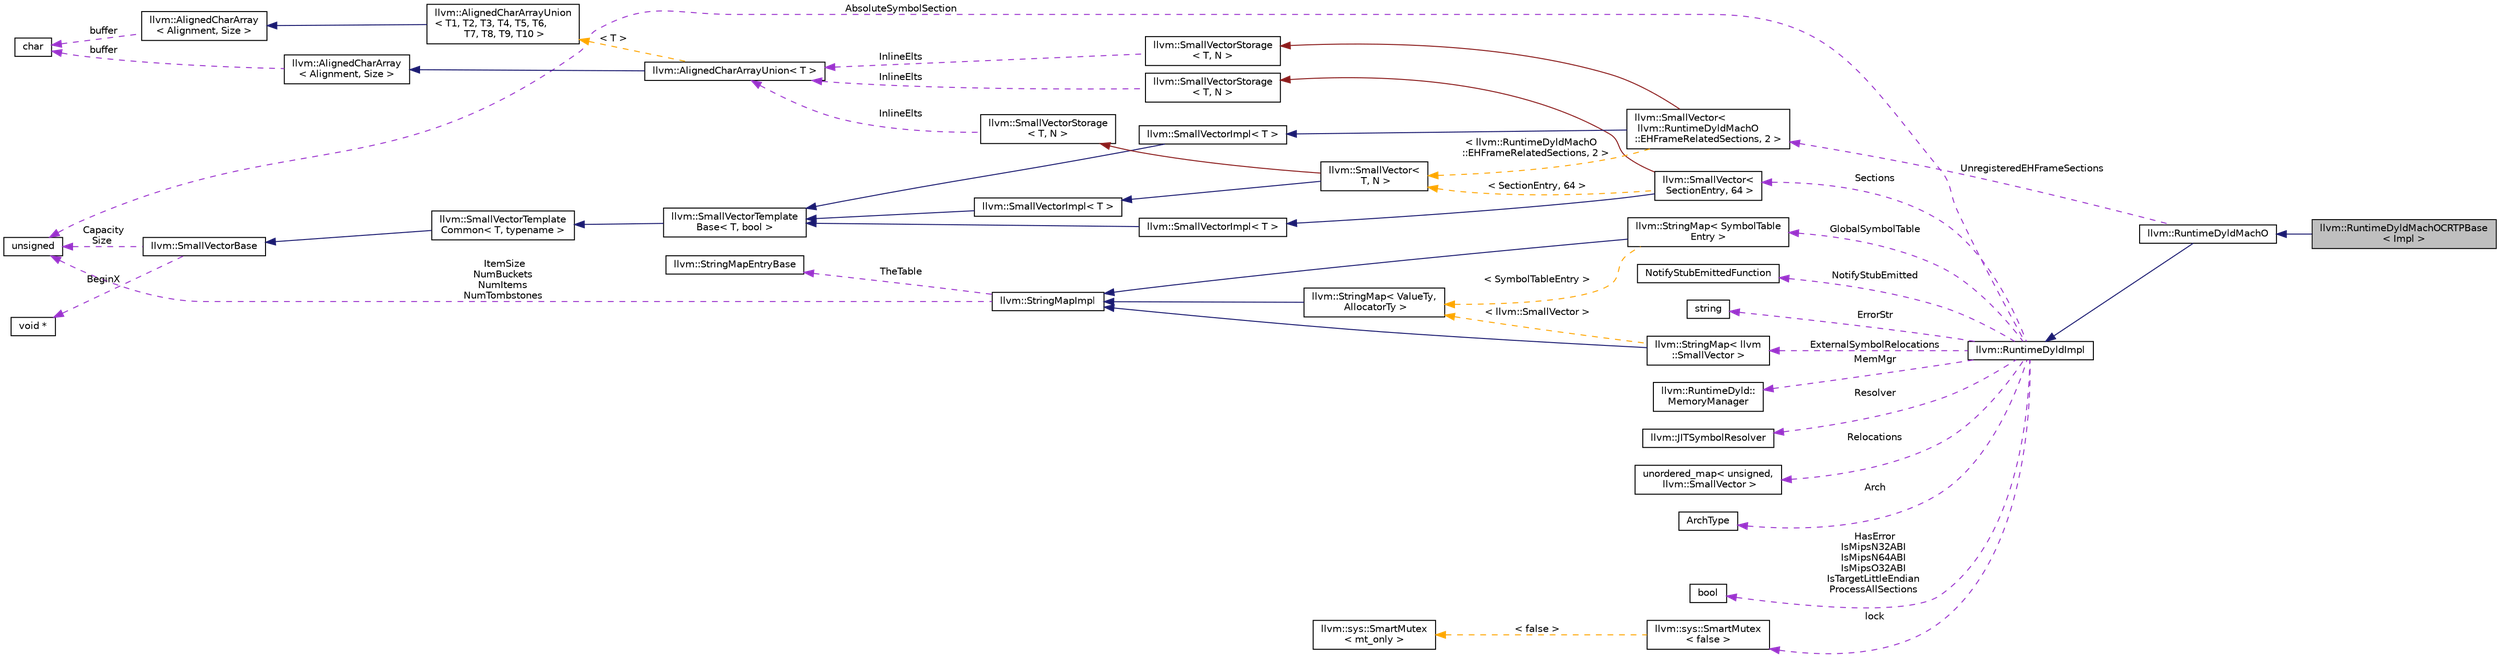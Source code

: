 digraph "llvm::RuntimeDyldMachOCRTPBase&lt; Impl &gt;"
{
 // LATEX_PDF_SIZE
  bgcolor="transparent";
  edge [fontname="Helvetica",fontsize="10",labelfontname="Helvetica",labelfontsize="10"];
  node [fontname="Helvetica",fontsize="10",shape="box"];
  rankdir="LR";
  Node1 [label="llvm::RuntimeDyldMachOCRTPBase\l\< Impl \>",height=0.2,width=0.4,color="black", fillcolor="grey75", style="filled", fontcolor="black",tooltip="RuntimeDyldMachOTarget - Templated base class for generic MachO linker algorithms and data structures..."];
  Node2 -> Node1 [dir="back",color="midnightblue",fontsize="10",style="solid",fontname="Helvetica"];
  Node2 [label="llvm::RuntimeDyldMachO",height=0.2,width=0.4,color="black",URL="$classllvm_1_1RuntimeDyldMachO.html",tooltip=" "];
  Node3 -> Node2 [dir="back",color="midnightblue",fontsize="10",style="solid",fontname="Helvetica"];
  Node3 [label="llvm::RuntimeDyldImpl",height=0.2,width=0.4,color="black",URL="$classllvm_1_1RuntimeDyldImpl.html",tooltip=" "];
  Node4 -> Node3 [dir="back",color="darkorchid3",fontsize="10",style="dashed",label=" AbsoluteSymbolSection" ,fontname="Helvetica"];
  Node4 [label="unsigned",height=0.2,width=0.4,color="black",URL="$classunsigned.html",tooltip=" "];
  Node5 -> Node3 [dir="back",color="darkorchid3",fontsize="10",style="dashed",label=" MemMgr" ,fontname="Helvetica"];
  Node5 [label="llvm::RuntimeDyld::\lMemoryManager",height=0.2,width=0.4,color="black",URL="$classllvm_1_1RuntimeDyld_1_1MemoryManager.html",tooltip="Memory Management."];
  Node6 -> Node3 [dir="back",color="darkorchid3",fontsize="10",style="dashed",label=" Resolver" ,fontname="Helvetica"];
  Node6 [label="llvm::JITSymbolResolver",height=0.2,width=0.4,color="black",URL="$classllvm_1_1JITSymbolResolver.html",tooltip="Symbol resolution interface."];
  Node7 -> Node3 [dir="back",color="darkorchid3",fontsize="10",style="dashed",label=" Sections" ,fontname="Helvetica"];
  Node7 [label="llvm::SmallVector\<\l SectionEntry, 64 \>",height=0.2,width=0.4,color="black",URL="$classllvm_1_1SmallVector.html",tooltip=" "];
  Node8 -> Node7 [dir="back",color="midnightblue",fontsize="10",style="solid",fontname="Helvetica"];
  Node8 [label="llvm::SmallVectorImpl\< T \>",height=0.2,width=0.4,color="black",URL="$classllvm_1_1SmallVectorImpl.html",tooltip="This class consists of common code factored out of the SmallVector class to reduce code duplication b..."];
  Node9 -> Node8 [dir="back",color="midnightblue",fontsize="10",style="solid",fontname="Helvetica"];
  Node9 [label="llvm::SmallVectorTemplate\lBase\< T, bool \>",height=0.2,width=0.4,color="black",URL="$classllvm_1_1SmallVectorTemplateBase.html",tooltip="SmallVectorTemplateBase<TriviallyCopyable = false> - This is where we put method implementations that..."];
  Node10 -> Node9 [dir="back",color="midnightblue",fontsize="10",style="solid",fontname="Helvetica"];
  Node10 [label="llvm::SmallVectorTemplate\lCommon\< T, typename \>",height=0.2,width=0.4,color="black",URL="$classllvm_1_1SmallVectorTemplateCommon.html",tooltip="This is the part of SmallVectorTemplateBase which does not depend on whether the type T is a POD."];
  Node11 -> Node10 [dir="back",color="midnightblue",fontsize="10",style="solid",fontname="Helvetica"];
  Node11 [label="llvm::SmallVectorBase",height=0.2,width=0.4,color="black",URL="$classllvm_1_1SmallVectorBase.html",tooltip="This is all the non-templated stuff common to all SmallVectors."];
  Node12 -> Node11 [dir="back",color="darkorchid3",fontsize="10",style="dashed",label=" BeginX" ,fontname="Helvetica"];
  Node12 [label="void *",height=0.2,width=0.4,color="black",tooltip=" "];
  Node4 -> Node11 [dir="back",color="darkorchid3",fontsize="10",style="dashed",label=" Capacity\nSize" ,fontname="Helvetica"];
  Node13 -> Node7 [dir="back",color="firebrick4",fontsize="10",style="solid",fontname="Helvetica"];
  Node13 [label="llvm::SmallVectorStorage\l\< T, N \>",height=0.2,width=0.4,color="black",URL="$structllvm_1_1SmallVectorStorage.html",tooltip="Storage for the SmallVector elements."];
  Node14 -> Node13 [dir="back",color="darkorchid3",fontsize="10",style="dashed",label=" InlineElts" ,fontname="Helvetica"];
  Node14 [label="llvm::AlignedCharArrayUnion\< T \>",height=0.2,width=0.4,color="black",URL="$structllvm_1_1AlignedCharArrayUnion.html",tooltip=" "];
  Node15 -> Node14 [dir="back",color="midnightblue",fontsize="10",style="solid",fontname="Helvetica"];
  Node15 [label="llvm::AlignedCharArray\l\< Alignment, Size \>",height=0.2,width=0.4,color="black",URL="$structllvm_1_1AlignedCharArray.html",tooltip="Helper for building an aligned character array type."];
  Node16 -> Node15 [dir="back",color="darkorchid3",fontsize="10",style="dashed",label=" buffer" ,fontname="Helvetica"];
  Node16 [label="char",height=0.2,width=0.4,color="black",URL="$classchar.html",tooltip=" "];
  Node17 -> Node14 [dir="back",color="orange",fontsize="10",style="dashed",label=" \< T \>" ,fontname="Helvetica"];
  Node17 [label="llvm::AlignedCharArrayUnion\l\< T1, T2, T3, T4, T5, T6,\l T7, T8, T9, T10 \>",height=0.2,width=0.4,color="black",URL="$structllvm_1_1AlignedCharArrayUnion.html",tooltip="This union template exposes a suitably aligned and sized character array member which can hold elemen..."];
  Node18 -> Node17 [dir="back",color="midnightblue",fontsize="10",style="solid",fontname="Helvetica"];
  Node18 [label="llvm::AlignedCharArray\l\< Alignment, Size \>",height=0.2,width=0.4,color="black",URL="$structllvm_1_1AlignedCharArray.html",tooltip="Helper for building an aligned character array type."];
  Node16 -> Node18 [dir="back",color="darkorchid3",fontsize="10",style="dashed",label=" buffer" ,fontname="Helvetica"];
  Node19 -> Node7 [dir="back",color="orange",fontsize="10",style="dashed",label=" \< SectionEntry, 64 \>" ,fontname="Helvetica"];
  Node19 [label="llvm::SmallVector\<\l T, N \>",height=0.2,width=0.4,color="black",URL="$classllvm_1_1SmallVector.html",tooltip="This is a 'vector' (really, a variable-sized array), optimized for the case when the array is small."];
  Node20 -> Node19 [dir="back",color="midnightblue",fontsize="10",style="solid",fontname="Helvetica"];
  Node20 [label="llvm::SmallVectorImpl\< T \>",height=0.2,width=0.4,color="black",URL="$classllvm_1_1SmallVectorImpl.html",tooltip="This class consists of common code factored out of the SmallVector class to reduce code duplication b..."];
  Node9 -> Node20 [dir="back",color="midnightblue",fontsize="10",style="solid",fontname="Helvetica"];
  Node21 -> Node19 [dir="back",color="firebrick4",fontsize="10",style="solid",fontname="Helvetica"];
  Node21 [label="llvm::SmallVectorStorage\l\< T, N \>",height=0.2,width=0.4,color="black",URL="$structllvm_1_1SmallVectorStorage.html",tooltip="Storage for the SmallVector elements."];
  Node14 -> Node21 [dir="back",color="darkorchid3",fontsize="10",style="dashed",label=" InlineElts" ,fontname="Helvetica"];
  Node22 -> Node3 [dir="back",color="darkorchid3",fontsize="10",style="dashed",label=" GlobalSymbolTable" ,fontname="Helvetica"];
  Node22 [label="llvm::StringMap\< SymbolTable\lEntry \>",height=0.2,width=0.4,color="black",URL="$classllvm_1_1StringMap.html",tooltip=" "];
  Node23 -> Node22 [dir="back",color="midnightblue",fontsize="10",style="solid",fontname="Helvetica"];
  Node23 [label="llvm::StringMapImpl",height=0.2,width=0.4,color="black",URL="$classllvm_1_1StringMapImpl.html",tooltip="StringMapImpl - This is the base class of StringMap that is shared among all of its instantiations."];
  Node24 -> Node23 [dir="back",color="darkorchid3",fontsize="10",style="dashed",label=" TheTable" ,fontname="Helvetica"];
  Node24 [label="llvm::StringMapEntryBase",height=0.2,width=0.4,color="black",URL="$classllvm_1_1StringMapEntryBase.html",tooltip="StringMapEntryBase - Shared base class of StringMapEntry instances."];
  Node4 -> Node23 [dir="back",color="darkorchid3",fontsize="10",style="dashed",label=" ItemSize\nNumBuckets\nNumItems\nNumTombstones" ,fontname="Helvetica"];
  Node25 -> Node22 [dir="back",color="orange",fontsize="10",style="dashed",label=" \< SymbolTableEntry \>" ,fontname="Helvetica"];
  Node25 [label="llvm::StringMap\< ValueTy,\l AllocatorTy \>",height=0.2,width=0.4,color="black",URL="$classllvm_1_1StringMap.html",tooltip="StringMap - This is an unconventional map that is specialized for handling keys that are \"strings\",..."];
  Node23 -> Node25 [dir="back",color="midnightblue",fontsize="10",style="solid",fontname="Helvetica"];
  Node26 -> Node3 [dir="back",color="darkorchid3",fontsize="10",style="dashed",label=" Relocations" ,fontname="Helvetica"];
  Node26 [label="unordered_map\< unsigned,\l llvm::SmallVector \>",height=0.2,width=0.4,color="black",tooltip=" "];
  Node27 -> Node3 [dir="back",color="darkorchid3",fontsize="10",style="dashed",label=" ExternalSymbolRelocations" ,fontname="Helvetica"];
  Node27 [label="llvm::StringMap\< llvm\l::SmallVector \>",height=0.2,width=0.4,color="black",URL="$classllvm_1_1StringMap.html",tooltip=" "];
  Node23 -> Node27 [dir="back",color="midnightblue",fontsize="10",style="solid",fontname="Helvetica"];
  Node25 -> Node27 [dir="back",color="orange",fontsize="10",style="dashed",label=" \< llvm::SmallVector \>" ,fontname="Helvetica"];
  Node28 -> Node3 [dir="back",color="darkorchid3",fontsize="10",style="dashed",label=" Arch" ,fontname="Helvetica"];
  Node28 [label="ArchType",height=0.2,width=0.4,color="black",tooltip=" "];
  Node29 -> Node3 [dir="back",color="darkorchid3",fontsize="10",style="dashed",label=" HasError\nIsMipsN32ABI\nIsMipsN64ABI\nIsMipsO32ABI\nIsTargetLittleEndian\nProcessAllSections" ,fontname="Helvetica"];
  Node29 [label="bool",height=0.2,width=0.4,color="black",URL="$classbool.html",tooltip=" "];
  Node30 -> Node3 [dir="back",color="darkorchid3",fontsize="10",style="dashed",label=" lock" ,fontname="Helvetica"];
  Node30 [label="llvm::sys::SmartMutex\l\< false \>",height=0.2,width=0.4,color="black",URL="$classllvm_1_1sys_1_1SmartMutex.html",tooltip=" "];
  Node31 -> Node30 [dir="back",color="orange",fontsize="10",style="dashed",label=" \< false \>" ,fontname="Helvetica"];
  Node31 [label="llvm::sys::SmartMutex\l\< mt_only \>",height=0.2,width=0.4,color="black",URL="$classllvm_1_1sys_1_1SmartMutex.html",tooltip="SmartMutex - A mutex with a compile time constant parameter that indicates whether this mutex should ..."];
  Node32 -> Node3 [dir="back",color="darkorchid3",fontsize="10",style="dashed",label=" NotifyStubEmitted" ,fontname="Helvetica"];
  Node32 [label="NotifyStubEmittedFunction",height=0.2,width=0.4,color="black",tooltip=" "];
  Node33 -> Node3 [dir="back",color="darkorchid3",fontsize="10",style="dashed",label=" ErrorStr" ,fontname="Helvetica"];
  Node33 [label="string",height=0.2,width=0.4,color="black",tooltip=" "];
  Node34 -> Node2 [dir="back",color="darkorchid3",fontsize="10",style="dashed",label=" UnregisteredEHFrameSections" ,fontname="Helvetica"];
  Node34 [label="llvm::SmallVector\<\l llvm::RuntimeDyldMachO\l::EHFrameRelatedSections, 2 \>",height=0.2,width=0.4,color="black",URL="$classllvm_1_1SmallVector.html",tooltip=" "];
  Node35 -> Node34 [dir="back",color="midnightblue",fontsize="10",style="solid",fontname="Helvetica"];
  Node35 [label="llvm::SmallVectorImpl\< T \>",height=0.2,width=0.4,color="black",URL="$classllvm_1_1SmallVectorImpl.html",tooltip="This class consists of common code factored out of the SmallVector class to reduce code duplication b..."];
  Node9 -> Node35 [dir="back",color="midnightblue",fontsize="10",style="solid",fontname="Helvetica"];
  Node36 -> Node34 [dir="back",color="firebrick4",fontsize="10",style="solid",fontname="Helvetica"];
  Node36 [label="llvm::SmallVectorStorage\l\< T, N \>",height=0.2,width=0.4,color="black",URL="$structllvm_1_1SmallVectorStorage.html",tooltip="Storage for the SmallVector elements."];
  Node14 -> Node36 [dir="back",color="darkorchid3",fontsize="10",style="dashed",label=" InlineElts" ,fontname="Helvetica"];
  Node19 -> Node34 [dir="back",color="orange",fontsize="10",style="dashed",label=" \< llvm::RuntimeDyldMachO\l::EHFrameRelatedSections, 2 \>" ,fontname="Helvetica"];
}
